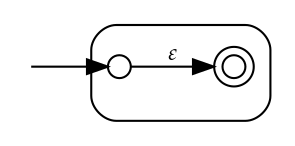 digraph NFA {
	rankdir="LR";
	graph [fontname=Palatino, fontsize=11];
	node [fontname=Palatino, fontsize=11, width="0.15", height="0.15"];
	edge [fontname="Palatino italic", fontsize=11];

	0 [shape=point, style=invis]

	subgraph cluster_1 {
		color=black;
		style=rounded;
		1 [shape=circle, label=""]
		2 [shape=doublecircle, label=""]
		1 -> 2 [label="&#949;"]		 
	
	}	

	0 -> 1 []

}
